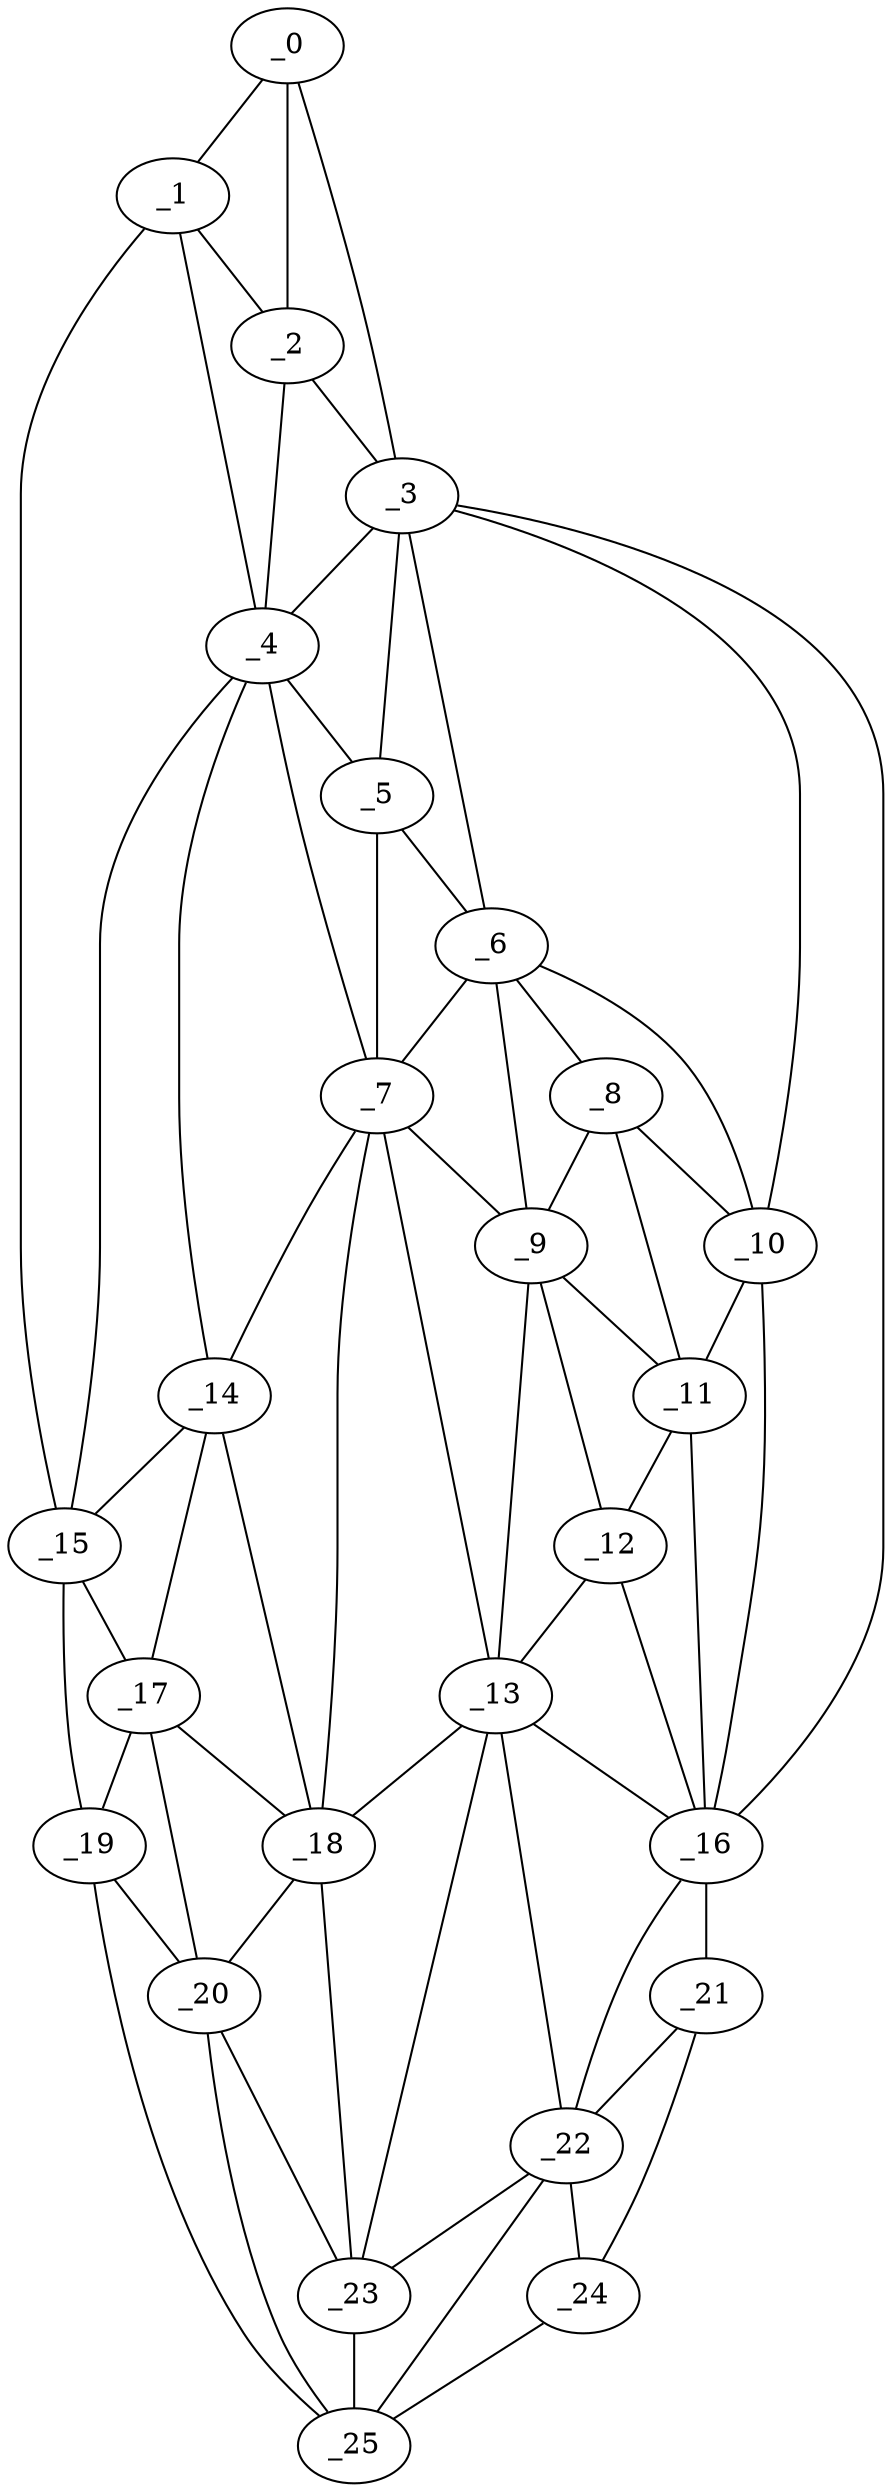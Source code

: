 graph "obj72__130.gxl" {
	_0	 [x=4,
		y=37];
	_1	 [x=5,
		y=44];
	_0 -- _1	 [valence=1];
	_2	 [x=17,
		y=39];
	_0 -- _2	 [valence=1];
	_3	 [x=35,
		y=28];
	_0 -- _3	 [valence=1];
	_1 -- _2	 [valence=2];
	_4	 [x=35,
		y=46];
	_1 -- _4	 [valence=2];
	_15	 [x=89,
		y=99];
	_1 -- _15	 [valence=1];
	_2 -- _3	 [valence=2];
	_2 -- _4	 [valence=1];
	_3 -- _4	 [valence=1];
	_5	 [x=48,
		y=39];
	_3 -- _5	 [valence=2];
	_6	 [x=50,
		y=36];
	_3 -- _6	 [valence=2];
	_10	 [x=66,
		y=28];
	_3 -- _10	 [valence=2];
	_16	 [x=93,
		y=27];
	_3 -- _16	 [valence=1];
	_4 -- _5	 [valence=1];
	_7	 [x=60,
		y=47];
	_4 -- _7	 [valence=2];
	_14	 [x=88,
		y=88];
	_4 -- _14	 [valence=2];
	_4 -- _15	 [valence=2];
	_5 -- _6	 [valence=2];
	_5 -- _7	 [valence=1];
	_6 -- _7	 [valence=2];
	_8	 [x=63,
		y=33];
	_6 -- _8	 [valence=2];
	_9	 [x=64,
		y=43];
	_6 -- _9	 [valence=2];
	_6 -- _10	 [valence=2];
	_7 -- _9	 [valence=1];
	_13	 [x=88,
		y=40];
	_7 -- _13	 [valence=1];
	_7 -- _14	 [valence=2];
	_18	 [x=95,
		y=79];
	_7 -- _18	 [valence=2];
	_8 -- _9	 [valence=2];
	_8 -- _10	 [valence=2];
	_11	 [x=73,
		y=29];
	_8 -- _11	 [valence=2];
	_9 -- _11	 [valence=2];
	_12	 [x=83,
		y=31];
	_9 -- _12	 [valence=1];
	_9 -- _13	 [valence=2];
	_10 -- _11	 [valence=2];
	_10 -- _16	 [valence=1];
	_11 -- _12	 [valence=2];
	_11 -- _16	 [valence=1];
	_12 -- _13	 [valence=1];
	_12 -- _16	 [valence=2];
	_13 -- _16	 [valence=2];
	_13 -- _18	 [valence=2];
	_22	 [x=114,
		y=39];
	_13 -- _22	 [valence=2];
	_23	 [x=115,
		y=61];
	_13 -- _23	 [valence=1];
	_14 -- _15	 [valence=1];
	_17	 [x=94,
		y=84];
	_14 -- _17	 [valence=2];
	_14 -- _18	 [valence=2];
	_15 -- _17	 [valence=2];
	_19	 [x=107,
		y=94];
	_15 -- _19	 [valence=1];
	_21	 [x=111,
		y=28];
	_16 -- _21	 [valence=1];
	_16 -- _22	 [valence=2];
	_17 -- _18	 [valence=1];
	_17 -- _19	 [valence=2];
	_20	 [x=108,
		y=78];
	_17 -- _20	 [valence=2];
	_18 -- _20	 [valence=2];
	_18 -- _23	 [valence=1];
	_19 -- _20	 [valence=2];
	_25	 [x=126,
		y=50];
	_19 -- _25	 [valence=1];
	_20 -- _23	 [valence=1];
	_20 -- _25	 [valence=2];
	_21 -- _22	 [valence=2];
	_24	 [x=126,
		y=38];
	_21 -- _24	 [valence=1];
	_22 -- _23	 [valence=2];
	_22 -- _24	 [valence=1];
	_22 -- _25	 [valence=1];
	_23 -- _25	 [valence=2];
	_24 -- _25	 [valence=1];
}
